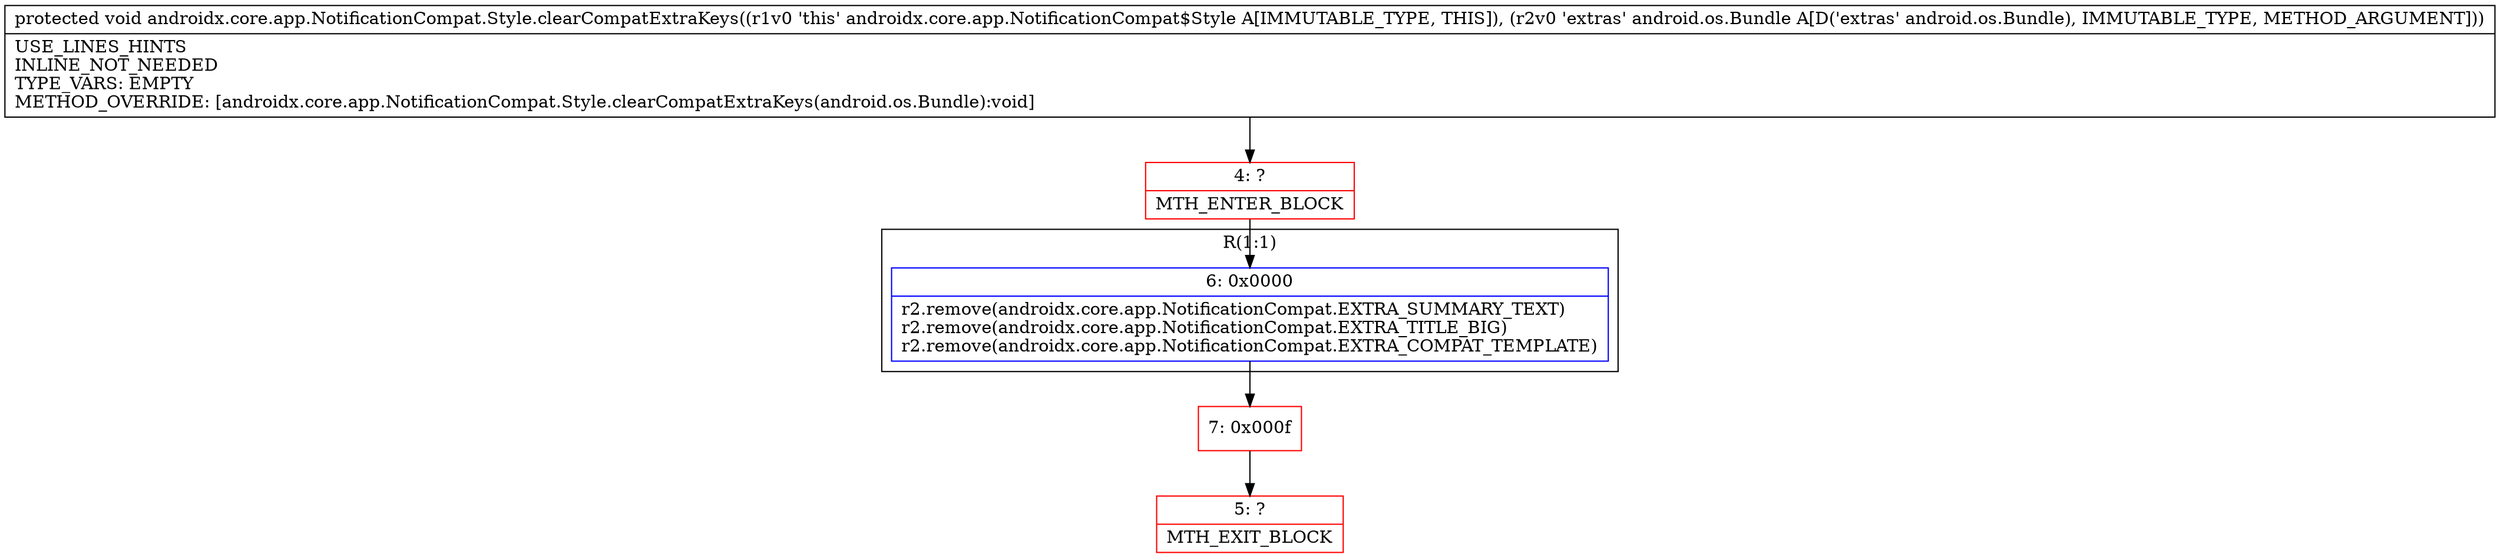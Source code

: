 digraph "CFG forandroidx.core.app.NotificationCompat.Style.clearCompatExtraKeys(Landroid\/os\/Bundle;)V" {
subgraph cluster_Region_1452536046 {
label = "R(1:1)";
node [shape=record,color=blue];
Node_6 [shape=record,label="{6\:\ 0x0000|r2.remove(androidx.core.app.NotificationCompat.EXTRA_SUMMARY_TEXT)\lr2.remove(androidx.core.app.NotificationCompat.EXTRA_TITLE_BIG)\lr2.remove(androidx.core.app.NotificationCompat.EXTRA_COMPAT_TEMPLATE)\l}"];
}
Node_4 [shape=record,color=red,label="{4\:\ ?|MTH_ENTER_BLOCK\l}"];
Node_7 [shape=record,color=red,label="{7\:\ 0x000f}"];
Node_5 [shape=record,color=red,label="{5\:\ ?|MTH_EXIT_BLOCK\l}"];
MethodNode[shape=record,label="{protected void androidx.core.app.NotificationCompat.Style.clearCompatExtraKeys((r1v0 'this' androidx.core.app.NotificationCompat$Style A[IMMUTABLE_TYPE, THIS]), (r2v0 'extras' android.os.Bundle A[D('extras' android.os.Bundle), IMMUTABLE_TYPE, METHOD_ARGUMENT]))  | USE_LINES_HINTS\lINLINE_NOT_NEEDED\lTYPE_VARS: EMPTY\lMETHOD_OVERRIDE: [androidx.core.app.NotificationCompat.Style.clearCompatExtraKeys(android.os.Bundle):void]\l}"];
MethodNode -> Node_4;Node_6 -> Node_7;
Node_4 -> Node_6;
Node_7 -> Node_5;
}


